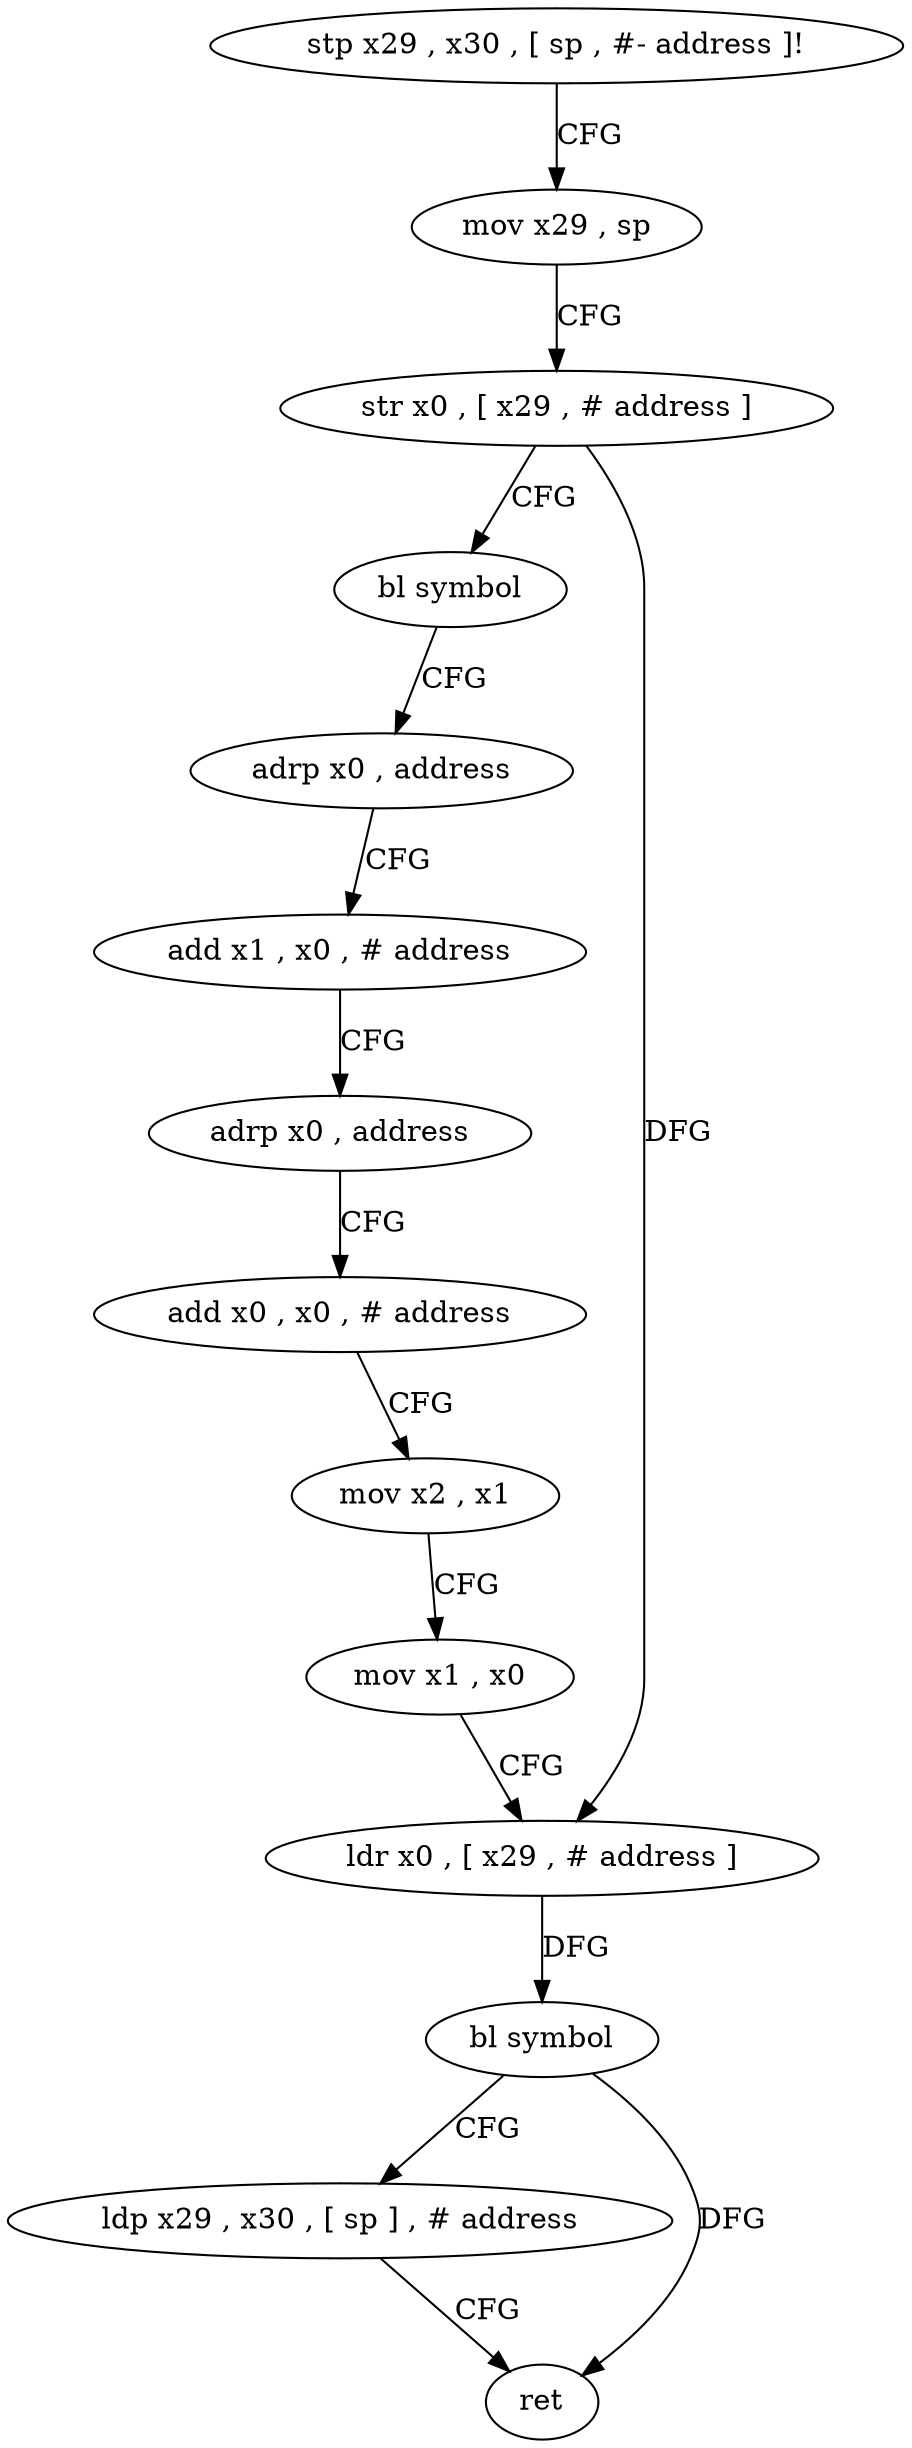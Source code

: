 digraph "func" {
"4514684" [label = "stp x29 , x30 , [ sp , #- address ]!" ]
"4514688" [label = "mov x29 , sp" ]
"4514692" [label = "str x0 , [ x29 , # address ]" ]
"4514696" [label = "bl symbol" ]
"4514700" [label = "adrp x0 , address" ]
"4514704" [label = "add x1 , x0 , # address" ]
"4514708" [label = "adrp x0 , address" ]
"4514712" [label = "add x0 , x0 , # address" ]
"4514716" [label = "mov x2 , x1" ]
"4514720" [label = "mov x1 , x0" ]
"4514724" [label = "ldr x0 , [ x29 , # address ]" ]
"4514728" [label = "bl symbol" ]
"4514732" [label = "ldp x29 , x30 , [ sp ] , # address" ]
"4514736" [label = "ret" ]
"4514684" -> "4514688" [ label = "CFG" ]
"4514688" -> "4514692" [ label = "CFG" ]
"4514692" -> "4514696" [ label = "CFG" ]
"4514692" -> "4514724" [ label = "DFG" ]
"4514696" -> "4514700" [ label = "CFG" ]
"4514700" -> "4514704" [ label = "CFG" ]
"4514704" -> "4514708" [ label = "CFG" ]
"4514708" -> "4514712" [ label = "CFG" ]
"4514712" -> "4514716" [ label = "CFG" ]
"4514716" -> "4514720" [ label = "CFG" ]
"4514720" -> "4514724" [ label = "CFG" ]
"4514724" -> "4514728" [ label = "DFG" ]
"4514728" -> "4514732" [ label = "CFG" ]
"4514728" -> "4514736" [ label = "DFG" ]
"4514732" -> "4514736" [ label = "CFG" ]
}

